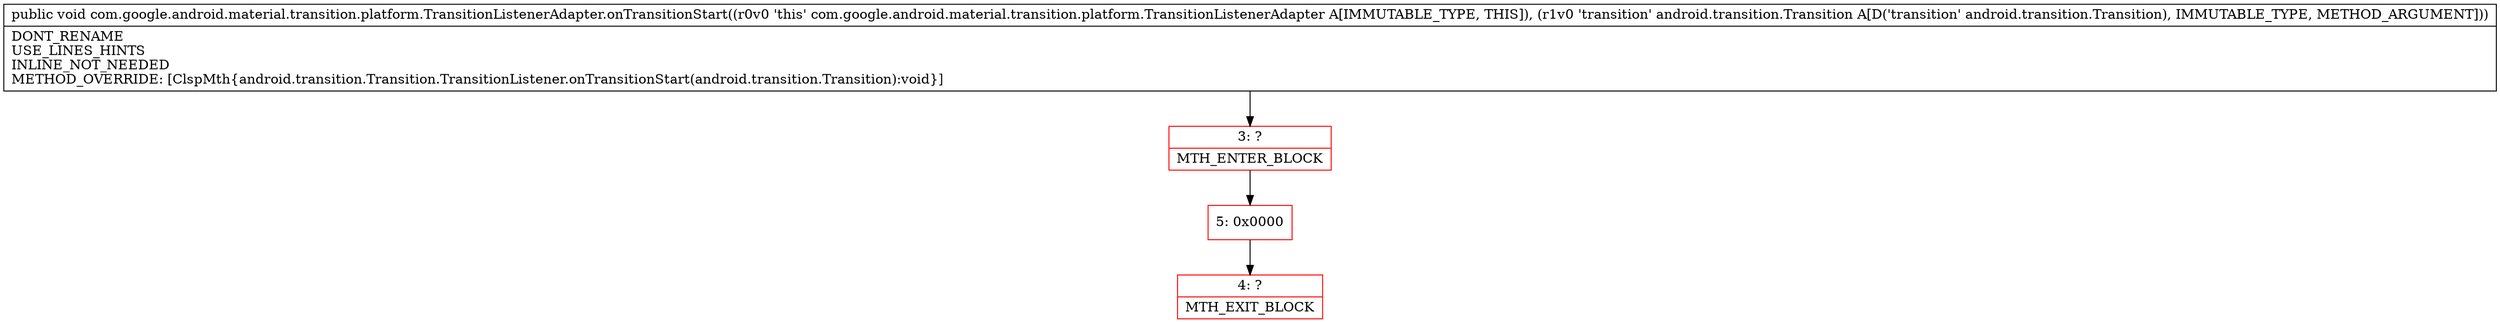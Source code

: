 digraph "CFG forcom.google.android.material.transition.platform.TransitionListenerAdapter.onTransitionStart(Landroid\/transition\/Transition;)V" {
subgraph cluster_Region_228921638 {
label = "R(0)";
node [shape=record,color=blue];
}
Node_3 [shape=record,color=red,label="{3\:\ ?|MTH_ENTER_BLOCK\l}"];
Node_5 [shape=record,color=red,label="{5\:\ 0x0000}"];
Node_4 [shape=record,color=red,label="{4\:\ ?|MTH_EXIT_BLOCK\l}"];
MethodNode[shape=record,label="{public void com.google.android.material.transition.platform.TransitionListenerAdapter.onTransitionStart((r0v0 'this' com.google.android.material.transition.platform.TransitionListenerAdapter A[IMMUTABLE_TYPE, THIS]), (r1v0 'transition' android.transition.Transition A[D('transition' android.transition.Transition), IMMUTABLE_TYPE, METHOD_ARGUMENT]))  | DONT_RENAME\lUSE_LINES_HINTS\lINLINE_NOT_NEEDED\lMETHOD_OVERRIDE: [ClspMth\{android.transition.Transition.TransitionListener.onTransitionStart(android.transition.Transition):void\}]\l}"];
MethodNode -> Node_3;Node_3 -> Node_5;
Node_5 -> Node_4;
}

